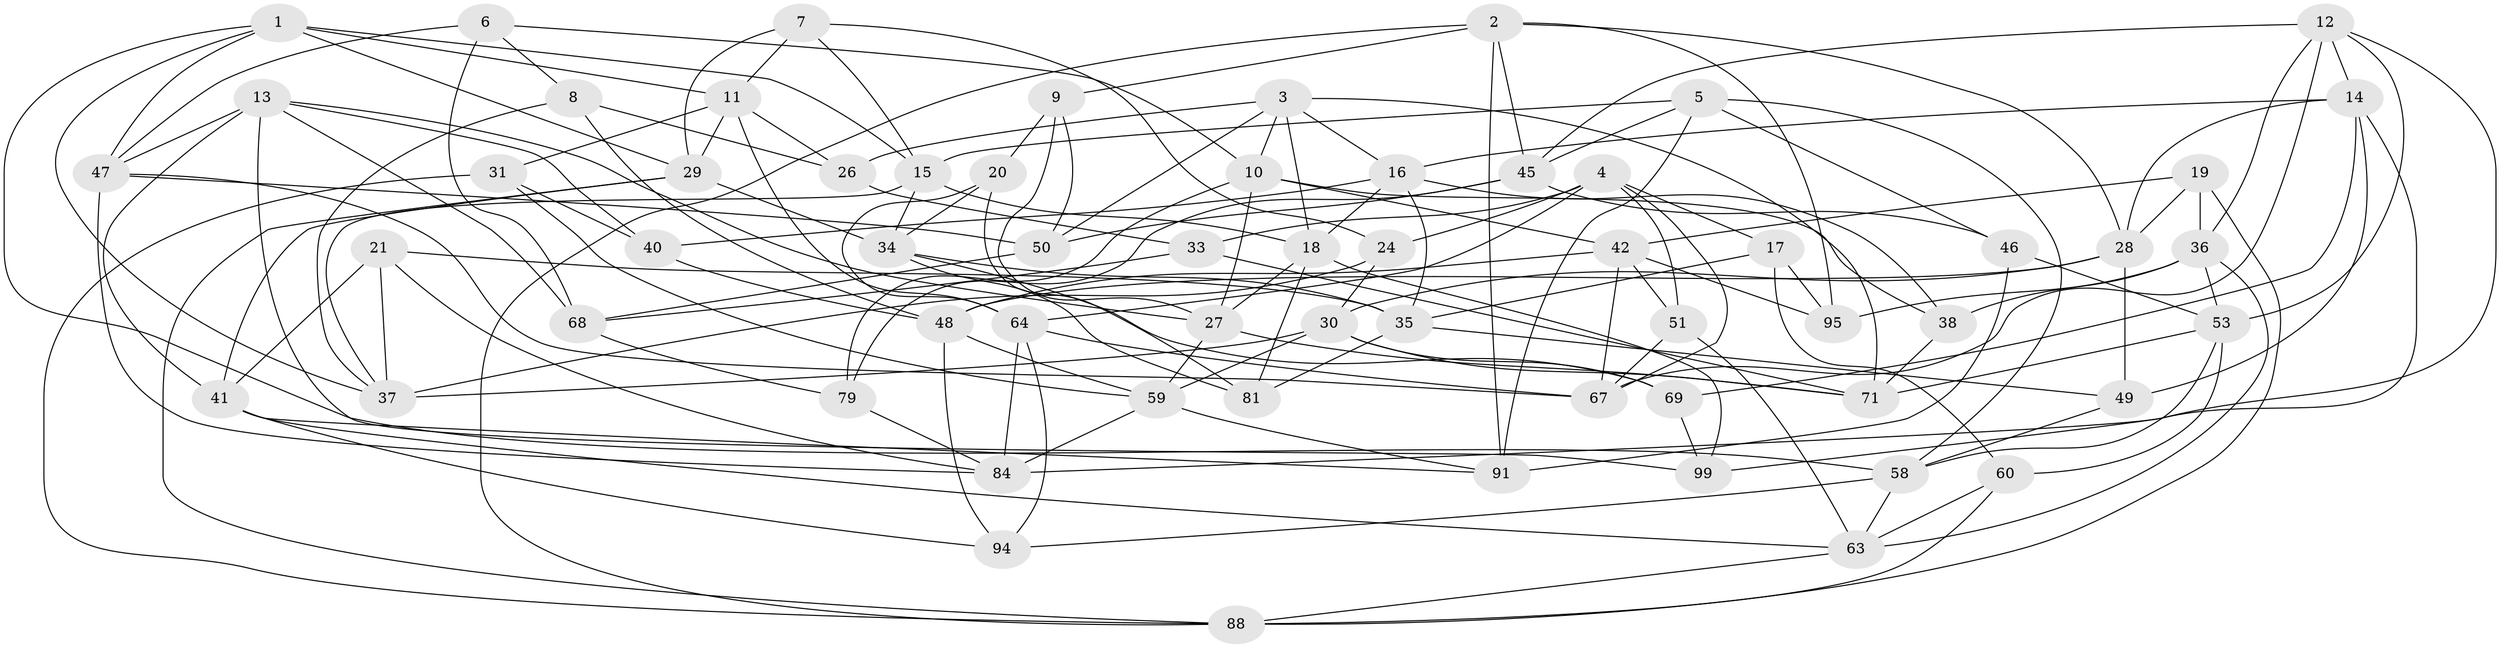 // original degree distribution, {4: 1.0}
// Generated by graph-tools (version 1.1) at 2025/11/02/21/25 10:11:16]
// undirected, 62 vertices, 160 edges
graph export_dot {
graph [start="1"]
  node [color=gray90,style=filled];
  1 [super="+39"];
  2 [super="+54"];
  3 [super="+78"];
  4 [super="+86"];
  5 [super="+43"];
  6;
  7;
  8;
  9;
  10 [super="+77"];
  11 [super="+87"];
  12 [super="+22"];
  13 [super="+65"];
  14 [super="+23"];
  15 [super="+25"];
  16 [super="+44"];
  17;
  18 [super="+61"];
  19;
  20;
  21;
  24;
  26;
  27 [super="+72"];
  28 [super="+32"];
  29 [super="+100"];
  30 [super="+57"];
  31;
  33;
  34 [super="+66"];
  35 [super="+55"];
  36 [super="+74"];
  37 [super="+76"];
  38;
  40;
  41 [super="+92"];
  42 [super="+56"];
  45 [super="+62"];
  46;
  47 [super="+89"];
  48 [super="+73"];
  49;
  50 [super="+52"];
  51;
  53 [super="+80"];
  58 [super="+70"];
  59 [super="+93"];
  60;
  63 [super="+75"];
  64 [super="+85"];
  67 [super="+83"];
  68 [super="+96"];
  69;
  71 [super="+82"];
  79;
  81;
  84 [super="+90"];
  88 [super="+98"];
  91 [super="+97"];
  94;
  95;
  99;
  1 -- 58;
  1 -- 15;
  1 -- 47;
  1 -- 29;
  1 -- 37;
  1 -- 11;
  2 -- 45;
  2 -- 95;
  2 -- 88;
  2 -- 9;
  2 -- 91;
  2 -- 28;
  3 -- 26;
  3 -- 50;
  3 -- 16;
  3 -- 18;
  3 -- 71;
  3 -- 10;
  4 -- 51;
  4 -- 24;
  4 -- 64;
  4 -- 33;
  4 -- 67;
  4 -- 17;
  5 -- 45;
  5 -- 46;
  5 -- 15;
  5 -- 58;
  5 -- 91 [weight=2];
  6 -- 8;
  6 -- 47;
  6 -- 68;
  6 -- 10;
  7 -- 29;
  7 -- 24;
  7 -- 15;
  7 -- 11;
  8 -- 48;
  8 -- 26;
  8 -- 37;
  9 -- 50;
  9 -- 27;
  9 -- 20;
  10 -- 42;
  10 -- 38;
  10 -- 27;
  10 -- 79;
  11 -- 26;
  11 -- 29;
  11 -- 64;
  11 -- 31;
  12 -- 53;
  12 -- 36;
  12 -- 67;
  12 -- 45;
  12 -- 14;
  12 -- 84;
  13 -- 41;
  13 -- 99;
  13 -- 27;
  13 -- 40;
  13 -- 68;
  13 -- 47;
  14 -- 69;
  14 -- 49;
  14 -- 99;
  14 -- 28;
  14 -- 16;
  15 -- 18;
  15 -- 34;
  15 -- 37;
  16 -- 40;
  16 -- 38;
  16 -- 35;
  16 -- 18;
  17 -- 60;
  17 -- 35;
  17 -- 95;
  18 -- 27;
  18 -- 99;
  18 -- 81;
  19 -- 42;
  19 -- 36;
  19 -- 88;
  19 -- 28;
  20 -- 64;
  20 -- 81;
  20 -- 34;
  21 -- 35;
  21 -- 37;
  21 -- 41;
  21 -- 84;
  24 -- 37;
  24 -- 30;
  26 -- 33;
  27 -- 71;
  27 -- 59;
  28 -- 49;
  28 -- 48;
  28 -- 30;
  29 -- 34;
  29 -- 88;
  29 -- 41;
  30 -- 71;
  30 -- 37;
  30 -- 59;
  30 -- 69;
  31 -- 40;
  31 -- 59;
  31 -- 88;
  33 -- 68;
  33 -- 71;
  34 -- 81;
  34 -- 35;
  34 -- 69;
  35 -- 81;
  35 -- 49;
  36 -- 38;
  36 -- 53;
  36 -- 95;
  36 -- 63;
  38 -- 71;
  40 -- 48;
  41 -- 94;
  41 -- 91;
  41 -- 63;
  42 -- 95;
  42 -- 48;
  42 -- 67;
  42 -- 51;
  45 -- 46;
  45 -- 79;
  45 -- 50;
  46 -- 53;
  46 -- 91;
  47 -- 84;
  47 -- 50;
  47 -- 67;
  48 -- 94;
  48 -- 59;
  49 -- 58;
  50 -- 68 [weight=2];
  51 -- 63;
  51 -- 67;
  53 -- 60;
  53 -- 71;
  53 -- 58;
  58 -- 63;
  58 -- 94;
  59 -- 91;
  59 -- 84;
  60 -- 88;
  60 -- 63;
  63 -- 88;
  64 -- 94;
  64 -- 84;
  64 -- 67;
  68 -- 79;
  69 -- 99;
  79 -- 84;
}
